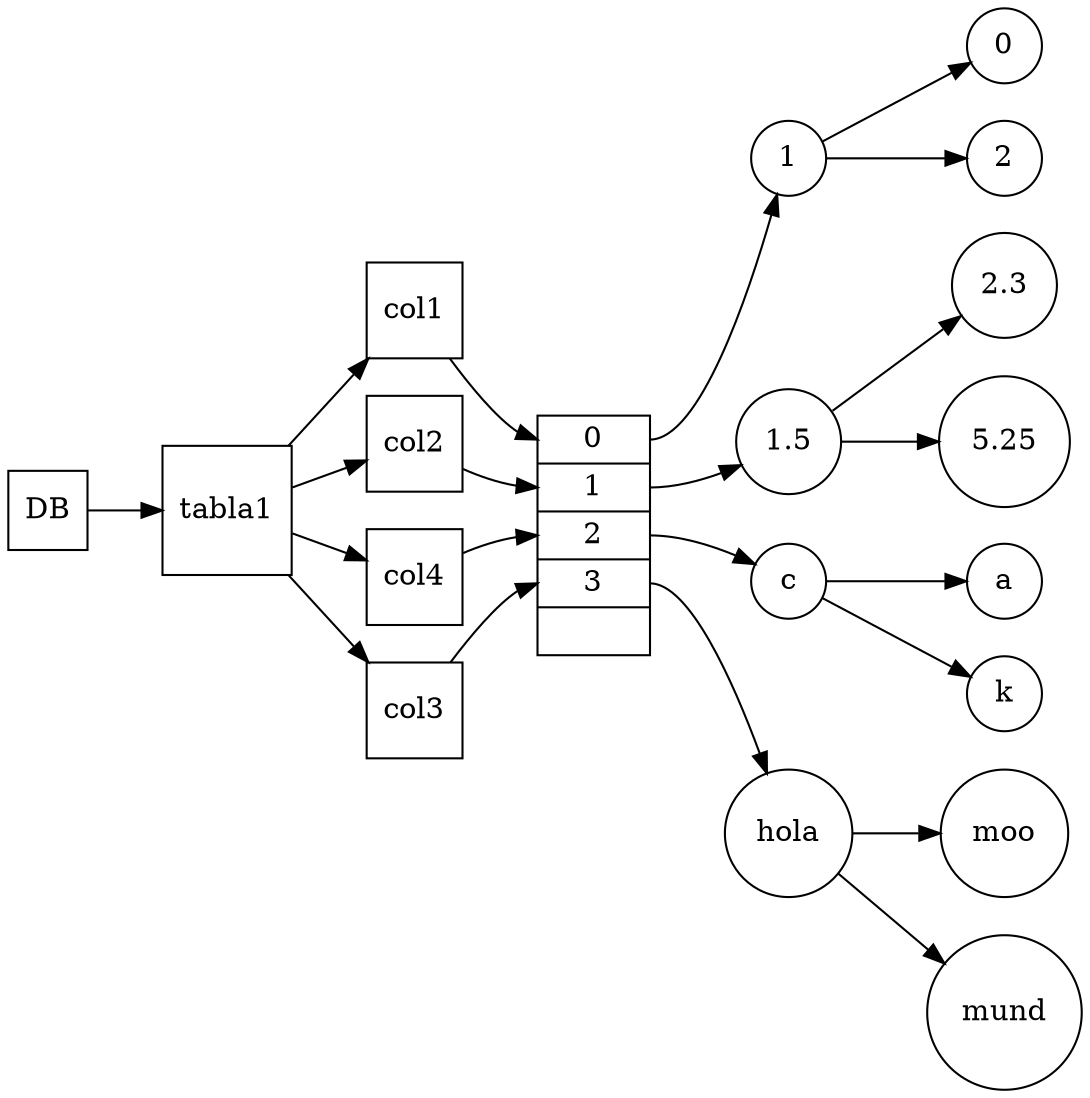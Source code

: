 digraph G {
DB ->tabla1;
node [shape=record];
node0 [label = "<f1> 0 | <f2> 1 | <f3> 2 | <f4> 3 |"] 
tabla1->col1;
col1[ shape=square];
col1 -> node0:f1;
tabla1->col2;
col2[ shape=square];
col2 -> node0:f2;
tabla1->col3;
col3[ shape=square];
col3 -> node0:f4;
tabla1->col4;
col4[ shape=square];
col4 -> node0:f3;
node [shape = circle];node0: f1 -> 1;
1 ->0;
1 ->2;
node0: f2 -> 1.5;
1.5 ->2.3;
1.5 ->5.25;
node0: f3 -> c;
c ->a;
c ->k;
node0: f4 -> hola;
hola ->moo;
hola ->mund;
rankdir=LR;
tabla1[ shape=square];
DB[ shape=square];
}